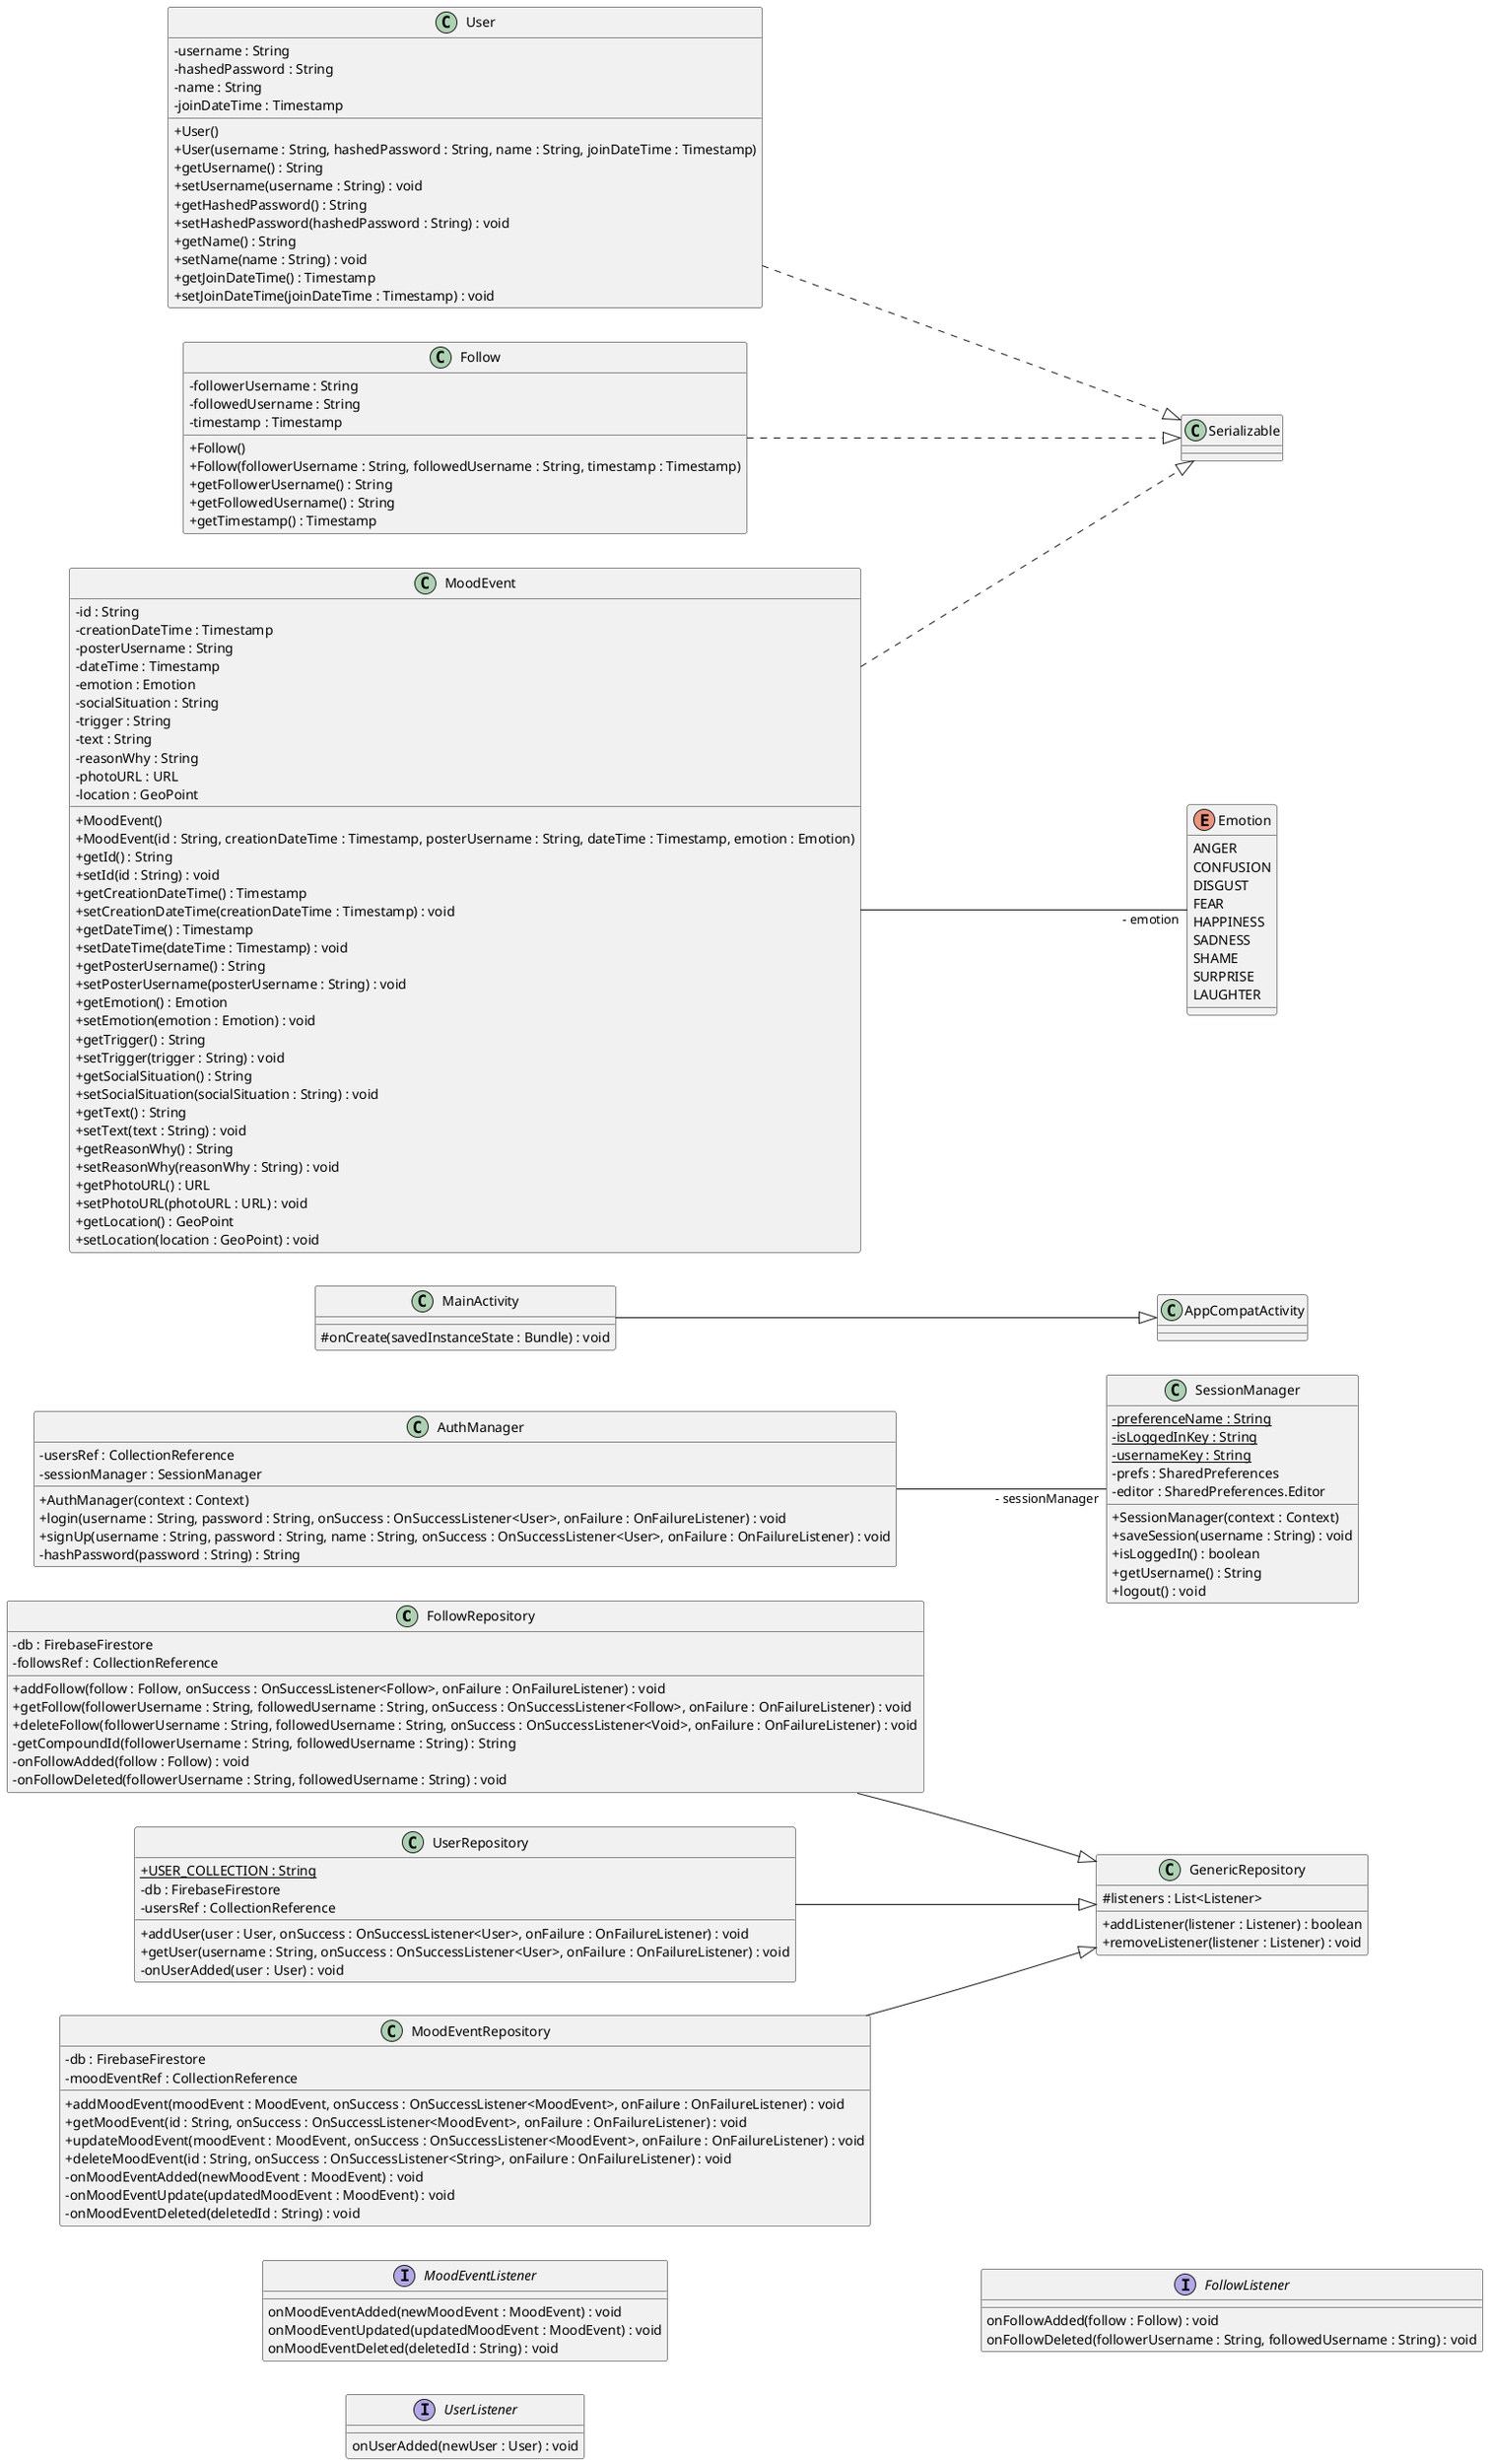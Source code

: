 @startuml
left to right direction
skinparam classAttributeIconSize 0
class FollowRepository{
- db : FirebaseFirestore
- followsRef : CollectionReference
+ addFollow(follow : Follow, onSuccess : OnSuccessListener<Follow>, onFailure : OnFailureListener) : void
+ getFollow(followerUsername : String, followedUsername : String, onSuccess : OnSuccessListener<Follow>, onFailure : OnFailureListener) : void
+ deleteFollow(followerUsername : String, followedUsername : String, onSuccess : OnSuccessListener<Void>, onFailure : OnFailureListener) : void
- getCompoundId(followerUsername : String, followedUsername : String) : String
- onFollowAdded(follow : Follow) : void
- onFollowDeleted(followerUsername : String, followedUsername : String) : void
}
FollowRepository --|> GenericRepository
class UserRepository{
+ {static} USER_COLLECTION : String
- db : FirebaseFirestore
- usersRef : CollectionReference
+ addUser(user : User, onSuccess : OnSuccessListener<User>, onFailure : OnFailureListener) : void
+ getUser(username : String, onSuccess : OnSuccessListener<User>, onFailure : OnFailureListener) : void
- onUserAdded(user : User) : void
}
UserRepository --|> GenericRepository
class AuthManager{
- usersRef : CollectionReference
- sessionManager : SessionManager
+ AuthManager(context : Context)
+ login(username : String, password : String, onSuccess : OnSuccessListener<User>, onFailure : OnFailureListener) : void
+ signUp(username : String, password : String, name : String, onSuccess : OnSuccessListener<User>, onFailure : OnFailureListener) : void
- hashPassword(password : String) : String
}
class SessionManager{
- {static} preferenceName : String
- {static} isLoggedInKey : String
- {static} usernameKey : String
- prefs : SharedPreferences
- editor : SharedPreferences.Editor
+ SessionManager(context : Context)
+ saveSession(username : String) : void
+ isLoggedIn() : boolean
+ getUsername() : String
+ logout() : void
}
class MainActivity{
# onCreate(savedInstanceState : Bundle) : void
}
MainActivity --|> AppCompatActivity
class User{
- username : String
- hashedPassword : String
- name : String
- joinDateTime : Timestamp
+ User()
+ User(username : String, hashedPassword : String, name : String, joinDateTime : Timestamp)
+ getUsername() : String
+ setUsername(username : String) : void
+ getHashedPassword() : String
+ setHashedPassword(hashedPassword : String) : void
+ getName() : String
+ setName(name : String) : void
+ getJoinDateTime() : Timestamp
+ setJoinDateTime(joinDateTime : Timestamp) : void
}
User ..|> Serializable
class MoodEventRepository{
- db : FirebaseFirestore
- moodEventRef : CollectionReference
+ addMoodEvent(moodEvent : MoodEvent, onSuccess : OnSuccessListener<MoodEvent>, onFailure : OnFailureListener) : void
+ getMoodEvent(id : String, onSuccess : OnSuccessListener<MoodEvent>, onFailure : OnFailureListener) : void
+ updateMoodEvent(moodEvent : MoodEvent, onSuccess : OnSuccessListener<MoodEvent>, onFailure : OnFailureListener) : void
+ deleteMoodEvent(id : String, onSuccess : OnSuccessListener<String>, onFailure : OnFailureListener) : void
- onMoodEventAdded(newMoodEvent : MoodEvent) : void
- onMoodEventUpdate(updatedMoodEvent : MoodEvent) : void
- onMoodEventDeleted(deletedId : String) : void
}
MoodEventRepository --|> GenericRepository
class Follow{
- followerUsername : String
- followedUsername : String
- timestamp : Timestamp
+ Follow()
+ Follow(followerUsername : String, followedUsername : String, timestamp : Timestamp)
+ getFollowerUsername() : String
+ getFollowedUsername() : String
+ getTimestamp() : Timestamp
}
Follow ..|> Serializable
class MoodEvent{
- id : String
- creationDateTime : Timestamp
- posterUsername : String
- dateTime : Timestamp
- emotion : Emotion
- socialSituation : String
- trigger : String
- text : String
- reasonWhy : String
- photoURL : URL
- location : GeoPoint
+ MoodEvent()
+ MoodEvent(id : String, creationDateTime : Timestamp, posterUsername : String, dateTime : Timestamp, emotion : Emotion)
+ getId() : String
+ setId(id : String) : void
+ getCreationDateTime() : Timestamp
+ setCreationDateTime(creationDateTime : Timestamp) : void
+ getDateTime() : Timestamp
+ setDateTime(dateTime : Timestamp) : void
+ getPosterUsername() : String
+ setPosterUsername(posterUsername : String) : void
+ getEmotion() : Emotion
+ setEmotion(emotion : Emotion) : void
+ getTrigger() : String
+ setTrigger(trigger : String) : void
+ getSocialSituation() : String
+ setSocialSituation(socialSituation : String) : void
+ getText() : String
+ setText(text : String) : void
+ getReasonWhy() : String
+ setReasonWhy(reasonWhy : String) : void
+ getPhotoURL() : URL
+ setPhotoURL(photoURL : URL) : void
+ getLocation() : GeoPoint
+ setLocation(location : GeoPoint) : void
}
MoodEvent ..|> Serializable
class GenericRepository{
# listeners : List<Listener>
+ addListener(listener : Listener) : boolean
+ removeListener(listener : Listener) : void
}
AuthManager--"- sessionManager" SessionManager
MoodEvent--"- emotion" Emotion
interface MoodEventListener{
onMoodEventAdded(newMoodEvent : MoodEvent) : void
onMoodEventUpdated(updatedMoodEvent : MoodEvent) : void
onMoodEventDeleted(deletedId : String) : void
}
interface UserListener{
onUserAdded(newUser : User) : void
}
interface FollowListener{
onFollowAdded(follow : Follow) : void
onFollowDeleted(followerUsername : String, followedUsername : String) : void
}
enum Emotion{
ANGER
CONFUSION
DISGUST
FEAR
HAPPINESS
SADNESS
SHAME
SURPRISE
LAUGHTER
}
@enduml